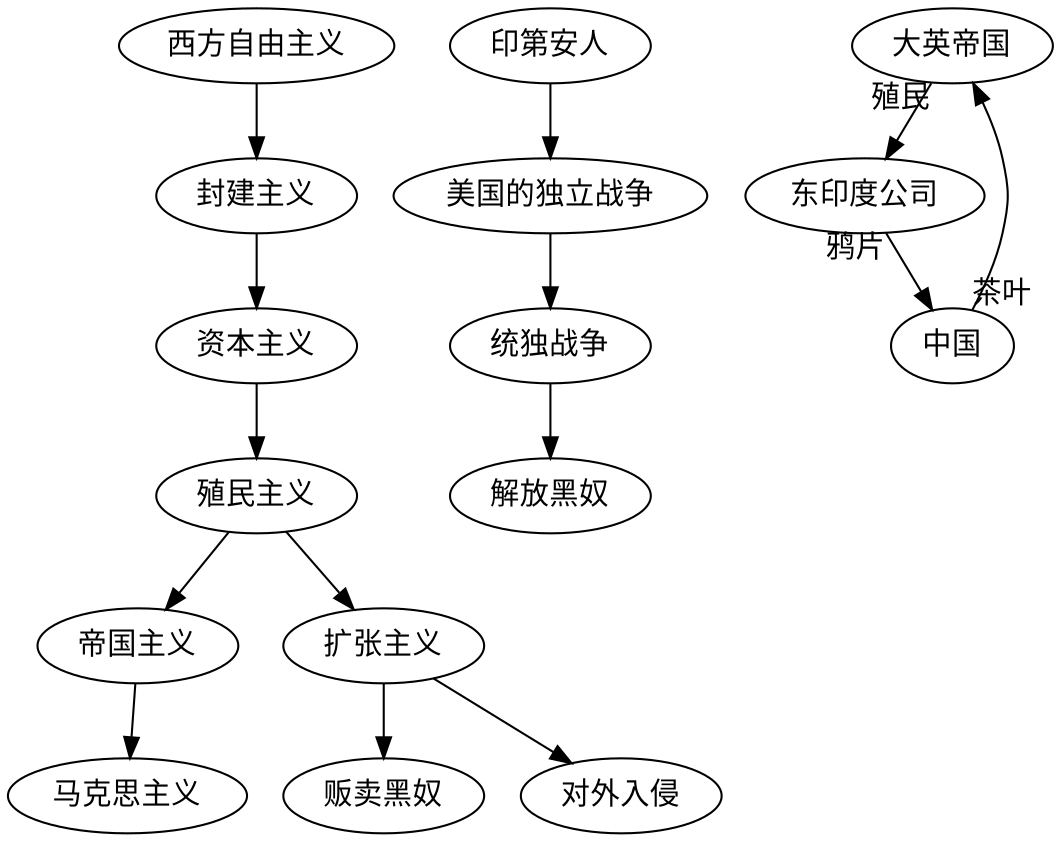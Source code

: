 digraph{
        西方自由主义 -> 封建主义 -> 资本主义 -> 殖民主义 -> 帝国主义 -> 马克思主义;

        殖民主义 -> 扩张主义 -> {贩卖黑奴,对外入侵};


        印第安人 -> 美国的独立战争 -> 统独战争 -> 解放黑奴;


        大英帝国 -> 东印度公司[taillabel="殖民"];
        东印度公司 -> 中国[taillabel="鸦片"];
        中国-> 大英帝国[taillabel="茶叶"];

        
}